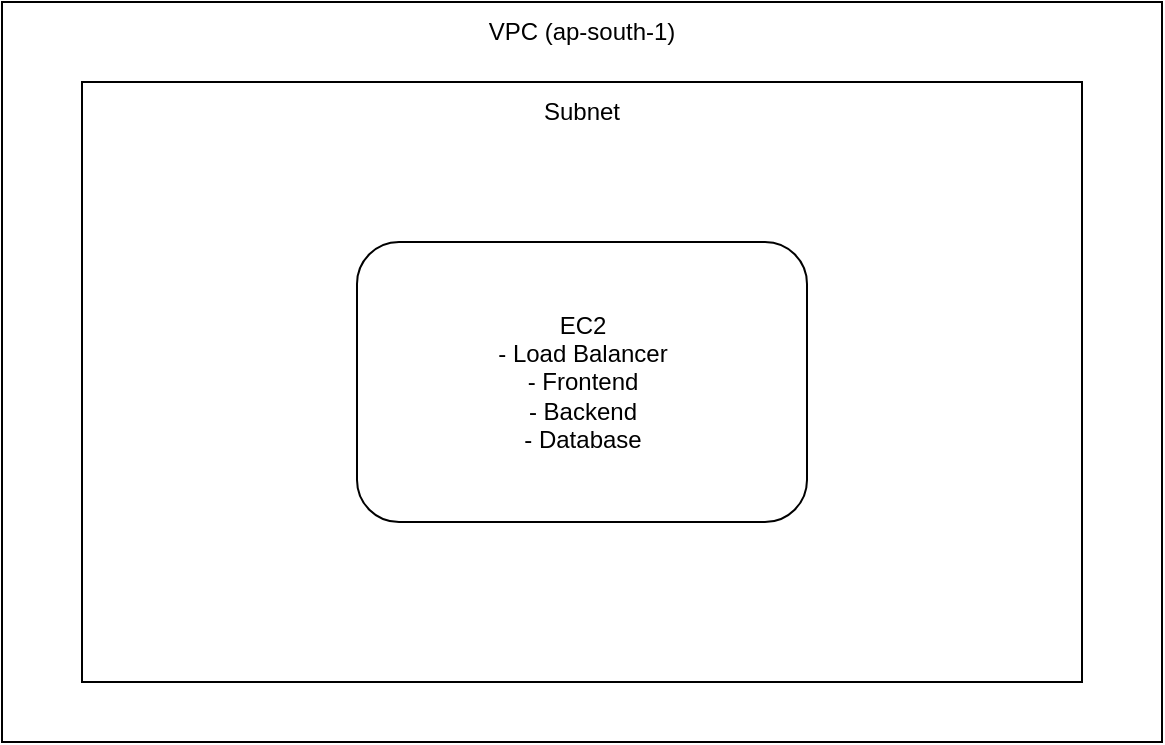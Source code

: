 <mxfile version="26.1.1">
  <diagram name="Page-1" id="XsKjswDsnSn-sBIZdLU6">
    <mxGraphModel dx="957" dy="431" grid="1" gridSize="10" guides="1" tooltips="1" connect="1" arrows="1" fold="1" page="1" pageScale="1" pageWidth="850" pageHeight="1100" math="0" shadow="0">
      <root>
        <mxCell id="0" />
        <mxCell id="1" parent="0" />
        <mxCell id="H57FCgG67ZHqkYWeU3aT-6" value="" style="rounded=0;whiteSpace=wrap;html=1;" vertex="1" parent="1">
          <mxGeometry x="150" y="250" width="580" height="370" as="geometry" />
        </mxCell>
        <mxCell id="H57FCgG67ZHqkYWeU3aT-7" value="VPC (ap-south-1)" style="text;html=1;align=center;verticalAlign=middle;whiteSpace=wrap;rounded=0;" vertex="1" parent="1">
          <mxGeometry x="380" y="250" width="120" height="30" as="geometry" />
        </mxCell>
        <mxCell id="H57FCgG67ZHqkYWeU3aT-8" value="" style="rounded=0;whiteSpace=wrap;html=1;" vertex="1" parent="1">
          <mxGeometry x="190" y="290" width="500" height="300" as="geometry" />
        </mxCell>
        <mxCell id="H57FCgG67ZHqkYWeU3aT-9" value="Subnet" style="text;html=1;align=center;verticalAlign=middle;whiteSpace=wrap;rounded=0;" vertex="1" parent="1">
          <mxGeometry x="380" y="290" width="120" height="30" as="geometry" />
        </mxCell>
        <mxCell id="H57FCgG67ZHqkYWeU3aT-10" value="EC2&lt;div&gt;- Load Balancer&lt;/div&gt;&lt;div&gt;- Frontend&lt;/div&gt;&lt;div&gt;- Backend&lt;/div&gt;&lt;div&gt;- Database&lt;/div&gt;" style="rounded=1;whiteSpace=wrap;html=1;" vertex="1" parent="1">
          <mxGeometry x="327.5" y="370" width="225" height="140" as="geometry" />
        </mxCell>
      </root>
    </mxGraphModel>
  </diagram>
</mxfile>
